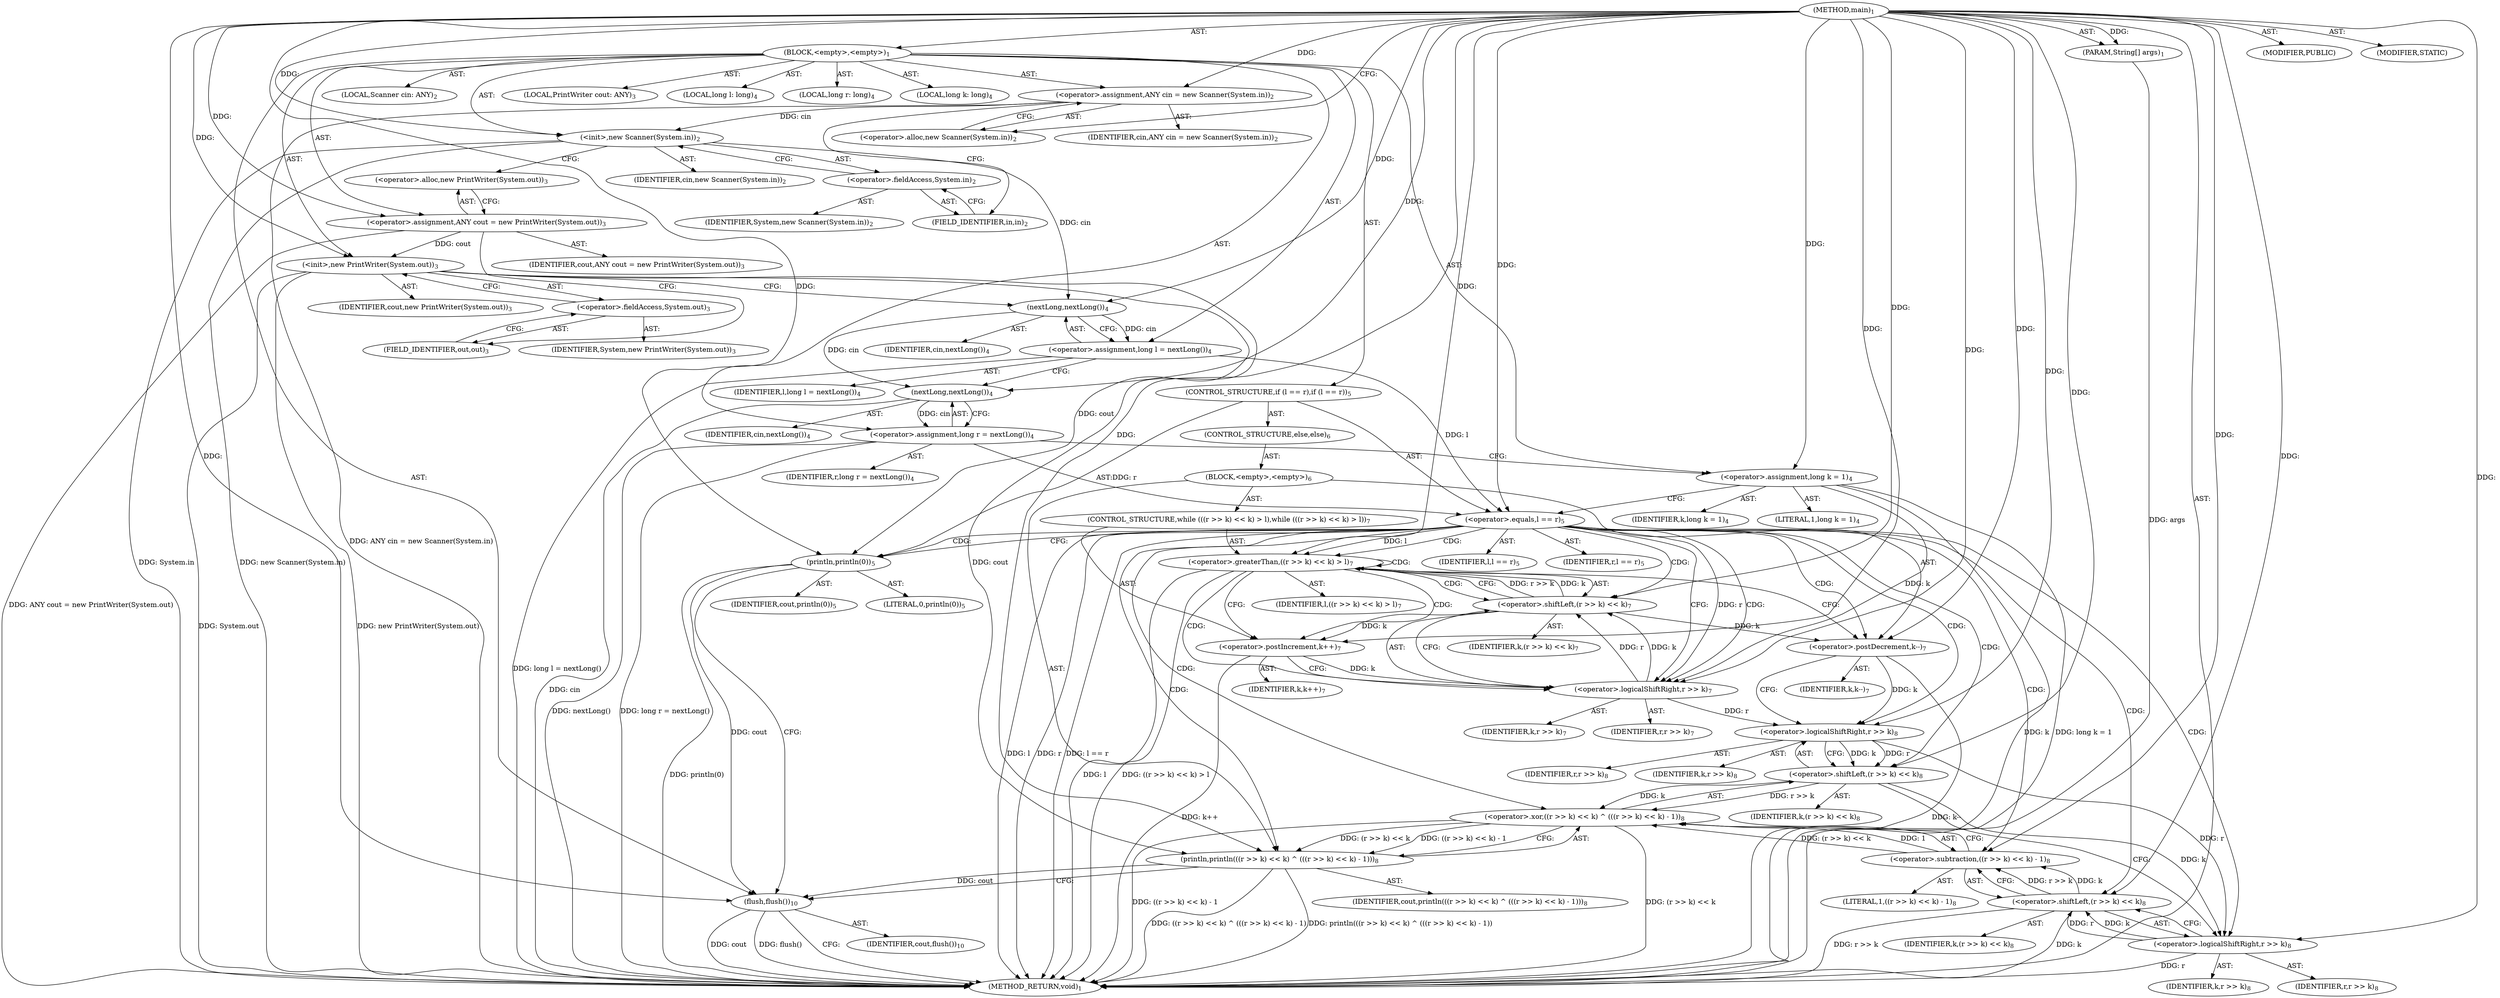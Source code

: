 digraph "main" {  
"21" [label = <(METHOD,main)<SUB>1</SUB>> ]
"22" [label = <(PARAM,String[] args)<SUB>1</SUB>> ]
"23" [label = <(BLOCK,&lt;empty&gt;,&lt;empty&gt;)<SUB>1</SUB>> ]
"4" [label = <(LOCAL,Scanner cin: ANY)<SUB>2</SUB>> ]
"24" [label = <(&lt;operator&gt;.assignment,ANY cin = new Scanner(System.in))<SUB>2</SUB>> ]
"25" [label = <(IDENTIFIER,cin,ANY cin = new Scanner(System.in))<SUB>2</SUB>> ]
"26" [label = <(&lt;operator&gt;.alloc,new Scanner(System.in))<SUB>2</SUB>> ]
"27" [label = <(&lt;init&gt;,new Scanner(System.in))<SUB>2</SUB>> ]
"3" [label = <(IDENTIFIER,cin,new Scanner(System.in))<SUB>2</SUB>> ]
"28" [label = <(&lt;operator&gt;.fieldAccess,System.in)<SUB>2</SUB>> ]
"29" [label = <(IDENTIFIER,System,new Scanner(System.in))<SUB>2</SUB>> ]
"30" [label = <(FIELD_IDENTIFIER,in,in)<SUB>2</SUB>> ]
"6" [label = <(LOCAL,PrintWriter cout: ANY)<SUB>3</SUB>> ]
"31" [label = <(&lt;operator&gt;.assignment,ANY cout = new PrintWriter(System.out))<SUB>3</SUB>> ]
"32" [label = <(IDENTIFIER,cout,ANY cout = new PrintWriter(System.out))<SUB>3</SUB>> ]
"33" [label = <(&lt;operator&gt;.alloc,new PrintWriter(System.out))<SUB>3</SUB>> ]
"34" [label = <(&lt;init&gt;,new PrintWriter(System.out))<SUB>3</SUB>> ]
"5" [label = <(IDENTIFIER,cout,new PrintWriter(System.out))<SUB>3</SUB>> ]
"35" [label = <(&lt;operator&gt;.fieldAccess,System.out)<SUB>3</SUB>> ]
"36" [label = <(IDENTIFIER,System,new PrintWriter(System.out))<SUB>3</SUB>> ]
"37" [label = <(FIELD_IDENTIFIER,out,out)<SUB>3</SUB>> ]
"38" [label = <(LOCAL,long l: long)<SUB>4</SUB>> ]
"39" [label = <(LOCAL,long r: long)<SUB>4</SUB>> ]
"40" [label = <(LOCAL,long k: long)<SUB>4</SUB>> ]
"41" [label = <(&lt;operator&gt;.assignment,long l = nextLong())<SUB>4</SUB>> ]
"42" [label = <(IDENTIFIER,l,long l = nextLong())<SUB>4</SUB>> ]
"43" [label = <(nextLong,nextLong())<SUB>4</SUB>> ]
"44" [label = <(IDENTIFIER,cin,nextLong())<SUB>4</SUB>> ]
"45" [label = <(&lt;operator&gt;.assignment,long r = nextLong())<SUB>4</SUB>> ]
"46" [label = <(IDENTIFIER,r,long r = nextLong())<SUB>4</SUB>> ]
"47" [label = <(nextLong,nextLong())<SUB>4</SUB>> ]
"48" [label = <(IDENTIFIER,cin,nextLong())<SUB>4</SUB>> ]
"49" [label = <(&lt;operator&gt;.assignment,long k = 1)<SUB>4</SUB>> ]
"50" [label = <(IDENTIFIER,k,long k = 1)<SUB>4</SUB>> ]
"51" [label = <(LITERAL,1,long k = 1)<SUB>4</SUB>> ]
"52" [label = <(CONTROL_STRUCTURE,if (l == r),if (l == r))<SUB>5</SUB>> ]
"53" [label = <(&lt;operator&gt;.equals,l == r)<SUB>5</SUB>> ]
"54" [label = <(IDENTIFIER,l,l == r)<SUB>5</SUB>> ]
"55" [label = <(IDENTIFIER,r,l == r)<SUB>5</SUB>> ]
"56" [label = <(println,println(0))<SUB>5</SUB>> ]
"57" [label = <(IDENTIFIER,cout,println(0))<SUB>5</SUB>> ]
"58" [label = <(LITERAL,0,println(0))<SUB>5</SUB>> ]
"59" [label = <(CONTROL_STRUCTURE,else,else)<SUB>6</SUB>> ]
"60" [label = <(BLOCK,&lt;empty&gt;,&lt;empty&gt;)<SUB>6</SUB>> ]
"61" [label = <(CONTROL_STRUCTURE,while (((r &gt;&gt; k) &lt;&lt; k) &gt; l),while (((r &gt;&gt; k) &lt;&lt; k) &gt; l))<SUB>7</SUB>> ]
"62" [label = <(&lt;operator&gt;.greaterThan,((r &gt;&gt; k) &lt;&lt; k) &gt; l)<SUB>7</SUB>> ]
"63" [label = <(&lt;operator&gt;.shiftLeft,(r &gt;&gt; k) &lt;&lt; k)<SUB>7</SUB>> ]
"64" [label = <(&lt;operator&gt;.logicalShiftRight,r &gt;&gt; k)<SUB>7</SUB>> ]
"65" [label = <(IDENTIFIER,r,r &gt;&gt; k)<SUB>7</SUB>> ]
"66" [label = <(IDENTIFIER,k,r &gt;&gt; k)<SUB>7</SUB>> ]
"67" [label = <(IDENTIFIER,k,(r &gt;&gt; k) &lt;&lt; k)<SUB>7</SUB>> ]
"68" [label = <(IDENTIFIER,l,((r &gt;&gt; k) &lt;&lt; k) &gt; l)<SUB>7</SUB>> ]
"69" [label = <(&lt;operator&gt;.postIncrement,k++)<SUB>7</SUB>> ]
"70" [label = <(IDENTIFIER,k,k++)<SUB>7</SUB>> ]
"71" [label = <(&lt;operator&gt;.postDecrement,k--)<SUB>7</SUB>> ]
"72" [label = <(IDENTIFIER,k,k--)<SUB>7</SUB>> ]
"73" [label = <(println,println(((r &gt;&gt; k) &lt;&lt; k) ^ (((r &gt;&gt; k) &lt;&lt; k) - 1)))<SUB>8</SUB>> ]
"74" [label = <(IDENTIFIER,cout,println(((r &gt;&gt; k) &lt;&lt; k) ^ (((r &gt;&gt; k) &lt;&lt; k) - 1)))<SUB>8</SUB>> ]
"75" [label = <(&lt;operator&gt;.xor,((r &gt;&gt; k) &lt;&lt; k) ^ (((r &gt;&gt; k) &lt;&lt; k) - 1))<SUB>8</SUB>> ]
"76" [label = <(&lt;operator&gt;.shiftLeft,(r &gt;&gt; k) &lt;&lt; k)<SUB>8</SUB>> ]
"77" [label = <(&lt;operator&gt;.logicalShiftRight,r &gt;&gt; k)<SUB>8</SUB>> ]
"78" [label = <(IDENTIFIER,r,r &gt;&gt; k)<SUB>8</SUB>> ]
"79" [label = <(IDENTIFIER,k,r &gt;&gt; k)<SUB>8</SUB>> ]
"80" [label = <(IDENTIFIER,k,(r &gt;&gt; k) &lt;&lt; k)<SUB>8</SUB>> ]
"81" [label = <(&lt;operator&gt;.subtraction,((r &gt;&gt; k) &lt;&lt; k) - 1)<SUB>8</SUB>> ]
"82" [label = <(&lt;operator&gt;.shiftLeft,(r &gt;&gt; k) &lt;&lt; k)<SUB>8</SUB>> ]
"83" [label = <(&lt;operator&gt;.logicalShiftRight,r &gt;&gt; k)<SUB>8</SUB>> ]
"84" [label = <(IDENTIFIER,r,r &gt;&gt; k)<SUB>8</SUB>> ]
"85" [label = <(IDENTIFIER,k,r &gt;&gt; k)<SUB>8</SUB>> ]
"86" [label = <(IDENTIFIER,k,(r &gt;&gt; k) &lt;&lt; k)<SUB>8</SUB>> ]
"87" [label = <(LITERAL,1,((r &gt;&gt; k) &lt;&lt; k) - 1)<SUB>8</SUB>> ]
"88" [label = <(flush,flush())<SUB>10</SUB>> ]
"89" [label = <(IDENTIFIER,cout,flush())<SUB>10</SUB>> ]
"90" [label = <(MODIFIER,PUBLIC)> ]
"91" [label = <(MODIFIER,STATIC)> ]
"92" [label = <(METHOD_RETURN,void)<SUB>1</SUB>> ]
  "21" -> "22"  [ label = "AST: "] 
  "21" -> "23"  [ label = "AST: "] 
  "21" -> "90"  [ label = "AST: "] 
  "21" -> "91"  [ label = "AST: "] 
  "21" -> "92"  [ label = "AST: "] 
  "23" -> "4"  [ label = "AST: "] 
  "23" -> "24"  [ label = "AST: "] 
  "23" -> "27"  [ label = "AST: "] 
  "23" -> "6"  [ label = "AST: "] 
  "23" -> "31"  [ label = "AST: "] 
  "23" -> "34"  [ label = "AST: "] 
  "23" -> "38"  [ label = "AST: "] 
  "23" -> "39"  [ label = "AST: "] 
  "23" -> "40"  [ label = "AST: "] 
  "23" -> "41"  [ label = "AST: "] 
  "23" -> "45"  [ label = "AST: "] 
  "23" -> "49"  [ label = "AST: "] 
  "23" -> "52"  [ label = "AST: "] 
  "23" -> "88"  [ label = "AST: "] 
  "24" -> "25"  [ label = "AST: "] 
  "24" -> "26"  [ label = "AST: "] 
  "27" -> "3"  [ label = "AST: "] 
  "27" -> "28"  [ label = "AST: "] 
  "28" -> "29"  [ label = "AST: "] 
  "28" -> "30"  [ label = "AST: "] 
  "31" -> "32"  [ label = "AST: "] 
  "31" -> "33"  [ label = "AST: "] 
  "34" -> "5"  [ label = "AST: "] 
  "34" -> "35"  [ label = "AST: "] 
  "35" -> "36"  [ label = "AST: "] 
  "35" -> "37"  [ label = "AST: "] 
  "41" -> "42"  [ label = "AST: "] 
  "41" -> "43"  [ label = "AST: "] 
  "43" -> "44"  [ label = "AST: "] 
  "45" -> "46"  [ label = "AST: "] 
  "45" -> "47"  [ label = "AST: "] 
  "47" -> "48"  [ label = "AST: "] 
  "49" -> "50"  [ label = "AST: "] 
  "49" -> "51"  [ label = "AST: "] 
  "52" -> "53"  [ label = "AST: "] 
  "52" -> "56"  [ label = "AST: "] 
  "52" -> "59"  [ label = "AST: "] 
  "53" -> "54"  [ label = "AST: "] 
  "53" -> "55"  [ label = "AST: "] 
  "56" -> "57"  [ label = "AST: "] 
  "56" -> "58"  [ label = "AST: "] 
  "59" -> "60"  [ label = "AST: "] 
  "60" -> "61"  [ label = "AST: "] 
  "60" -> "71"  [ label = "AST: "] 
  "60" -> "73"  [ label = "AST: "] 
  "61" -> "62"  [ label = "AST: "] 
  "61" -> "69"  [ label = "AST: "] 
  "62" -> "63"  [ label = "AST: "] 
  "62" -> "68"  [ label = "AST: "] 
  "63" -> "64"  [ label = "AST: "] 
  "63" -> "67"  [ label = "AST: "] 
  "64" -> "65"  [ label = "AST: "] 
  "64" -> "66"  [ label = "AST: "] 
  "69" -> "70"  [ label = "AST: "] 
  "71" -> "72"  [ label = "AST: "] 
  "73" -> "74"  [ label = "AST: "] 
  "73" -> "75"  [ label = "AST: "] 
  "75" -> "76"  [ label = "AST: "] 
  "75" -> "81"  [ label = "AST: "] 
  "76" -> "77"  [ label = "AST: "] 
  "76" -> "80"  [ label = "AST: "] 
  "77" -> "78"  [ label = "AST: "] 
  "77" -> "79"  [ label = "AST: "] 
  "81" -> "82"  [ label = "AST: "] 
  "81" -> "87"  [ label = "AST: "] 
  "82" -> "83"  [ label = "AST: "] 
  "82" -> "86"  [ label = "AST: "] 
  "83" -> "84"  [ label = "AST: "] 
  "83" -> "85"  [ label = "AST: "] 
  "88" -> "89"  [ label = "AST: "] 
  "24" -> "30"  [ label = "CFG: "] 
  "27" -> "33"  [ label = "CFG: "] 
  "31" -> "37"  [ label = "CFG: "] 
  "34" -> "43"  [ label = "CFG: "] 
  "41" -> "47"  [ label = "CFG: "] 
  "45" -> "49"  [ label = "CFG: "] 
  "49" -> "53"  [ label = "CFG: "] 
  "88" -> "92"  [ label = "CFG: "] 
  "26" -> "24"  [ label = "CFG: "] 
  "28" -> "27"  [ label = "CFG: "] 
  "33" -> "31"  [ label = "CFG: "] 
  "35" -> "34"  [ label = "CFG: "] 
  "43" -> "41"  [ label = "CFG: "] 
  "47" -> "45"  [ label = "CFG: "] 
  "53" -> "56"  [ label = "CFG: "] 
  "53" -> "64"  [ label = "CFG: "] 
  "56" -> "88"  [ label = "CFG: "] 
  "30" -> "28"  [ label = "CFG: "] 
  "37" -> "35"  [ label = "CFG: "] 
  "71" -> "77"  [ label = "CFG: "] 
  "73" -> "88"  [ label = "CFG: "] 
  "62" -> "69"  [ label = "CFG: "] 
  "62" -> "71"  [ label = "CFG: "] 
  "69" -> "64"  [ label = "CFG: "] 
  "75" -> "73"  [ label = "CFG: "] 
  "63" -> "62"  [ label = "CFG: "] 
  "76" -> "83"  [ label = "CFG: "] 
  "81" -> "75"  [ label = "CFG: "] 
  "64" -> "63"  [ label = "CFG: "] 
  "77" -> "76"  [ label = "CFG: "] 
  "82" -> "81"  [ label = "CFG: "] 
  "83" -> "82"  [ label = "CFG: "] 
  "21" -> "26"  [ label = "CFG: "] 
  "22" -> "92"  [ label = "DDG: args"] 
  "24" -> "92"  [ label = "DDG: ANY cin = new Scanner(System.in)"] 
  "27" -> "92"  [ label = "DDG: System.in"] 
  "27" -> "92"  [ label = "DDG: new Scanner(System.in)"] 
  "31" -> "92"  [ label = "DDG: ANY cout = new PrintWriter(System.out)"] 
  "34" -> "92"  [ label = "DDG: System.out"] 
  "34" -> "92"  [ label = "DDG: new PrintWriter(System.out)"] 
  "41" -> "92"  [ label = "DDG: long l = nextLong()"] 
  "47" -> "92"  [ label = "DDG: cin"] 
  "45" -> "92"  [ label = "DDG: nextLong()"] 
  "45" -> "92"  [ label = "DDG: long r = nextLong()"] 
  "49" -> "92"  [ label = "DDG: k"] 
  "49" -> "92"  [ label = "DDG: long k = 1"] 
  "53" -> "92"  [ label = "DDG: l"] 
  "53" -> "92"  [ label = "DDG: r"] 
  "53" -> "92"  [ label = "DDG: l == r"] 
  "62" -> "92"  [ label = "DDG: l"] 
  "62" -> "92"  [ label = "DDG: ((r &gt;&gt; k) &lt;&lt; k) &gt; l"] 
  "71" -> "92"  [ label = "DDG: k--"] 
  "75" -> "92"  [ label = "DDG: (r &gt;&gt; k) &lt;&lt; k"] 
  "83" -> "92"  [ label = "DDG: r"] 
  "82" -> "92"  [ label = "DDG: r &gt;&gt; k"] 
  "82" -> "92"  [ label = "DDG: k"] 
  "75" -> "92"  [ label = "DDG: ((r &gt;&gt; k) &lt;&lt; k) - 1"] 
  "73" -> "92"  [ label = "DDG: ((r &gt;&gt; k) &lt;&lt; k) ^ (((r &gt;&gt; k) &lt;&lt; k) - 1)"] 
  "73" -> "92"  [ label = "DDG: println(((r &gt;&gt; k) &lt;&lt; k) ^ (((r &gt;&gt; k) &lt;&lt; k) - 1))"] 
  "69" -> "92"  [ label = "DDG: k++"] 
  "56" -> "92"  [ label = "DDG: println(0)"] 
  "88" -> "92"  [ label = "DDG: cout"] 
  "88" -> "92"  [ label = "DDG: flush()"] 
  "21" -> "22"  [ label = "DDG: "] 
  "21" -> "24"  [ label = "DDG: "] 
  "21" -> "31"  [ label = "DDG: "] 
  "43" -> "41"  [ label = "DDG: cin"] 
  "47" -> "45"  [ label = "DDG: cin"] 
  "21" -> "49"  [ label = "DDG: "] 
  "24" -> "27"  [ label = "DDG: cin"] 
  "21" -> "27"  [ label = "DDG: "] 
  "31" -> "34"  [ label = "DDG: cout"] 
  "21" -> "34"  [ label = "DDG: "] 
  "73" -> "88"  [ label = "DDG: cout"] 
  "56" -> "88"  [ label = "DDG: cout"] 
  "21" -> "88"  [ label = "DDG: "] 
  "27" -> "43"  [ label = "DDG: cin"] 
  "21" -> "43"  [ label = "DDG: "] 
  "43" -> "47"  [ label = "DDG: cin"] 
  "21" -> "47"  [ label = "DDG: "] 
  "41" -> "53"  [ label = "DDG: l"] 
  "21" -> "53"  [ label = "DDG: "] 
  "45" -> "53"  [ label = "DDG: r"] 
  "34" -> "56"  [ label = "DDG: cout"] 
  "21" -> "56"  [ label = "DDG: "] 
  "63" -> "71"  [ label = "DDG: k"] 
  "21" -> "71"  [ label = "DDG: "] 
  "34" -> "73"  [ label = "DDG: cout"] 
  "21" -> "73"  [ label = "DDG: "] 
  "75" -> "73"  [ label = "DDG: (r &gt;&gt; k) &lt;&lt; k"] 
  "75" -> "73"  [ label = "DDG: ((r &gt;&gt; k) &lt;&lt; k) - 1"] 
  "63" -> "62"  [ label = "DDG: r &gt;&gt; k"] 
  "63" -> "62"  [ label = "DDG: k"] 
  "53" -> "62"  [ label = "DDG: l"] 
  "21" -> "62"  [ label = "DDG: "] 
  "63" -> "69"  [ label = "DDG: k"] 
  "21" -> "69"  [ label = "DDG: "] 
  "76" -> "75"  [ label = "DDG: r &gt;&gt; k"] 
  "76" -> "75"  [ label = "DDG: k"] 
  "81" -> "75"  [ label = "DDG: (r &gt;&gt; k) &lt;&lt; k"] 
  "81" -> "75"  [ label = "DDG: 1"] 
  "64" -> "63"  [ label = "DDG: r"] 
  "64" -> "63"  [ label = "DDG: k"] 
  "21" -> "63"  [ label = "DDG: "] 
  "77" -> "76"  [ label = "DDG: r"] 
  "77" -> "76"  [ label = "DDG: k"] 
  "21" -> "76"  [ label = "DDG: "] 
  "82" -> "81"  [ label = "DDG: r &gt;&gt; k"] 
  "82" -> "81"  [ label = "DDG: k"] 
  "21" -> "81"  [ label = "DDG: "] 
  "53" -> "64"  [ label = "DDG: r"] 
  "21" -> "64"  [ label = "DDG: "] 
  "49" -> "64"  [ label = "DDG: k"] 
  "69" -> "64"  [ label = "DDG: k"] 
  "64" -> "77"  [ label = "DDG: r"] 
  "21" -> "77"  [ label = "DDG: "] 
  "71" -> "77"  [ label = "DDG: k"] 
  "83" -> "82"  [ label = "DDG: r"] 
  "83" -> "82"  [ label = "DDG: k"] 
  "21" -> "82"  [ label = "DDG: "] 
  "77" -> "83"  [ label = "DDG: r"] 
  "21" -> "83"  [ label = "DDG: "] 
  "76" -> "83"  [ label = "DDG: k"] 
  "53" -> "73"  [ label = "CDG: "] 
  "53" -> "77"  [ label = "CDG: "] 
  "53" -> "64"  [ label = "CDG: "] 
  "53" -> "83"  [ label = "CDG: "] 
  "53" -> "71"  [ label = "CDG: "] 
  "53" -> "75"  [ label = "CDG: "] 
  "53" -> "81"  [ label = "CDG: "] 
  "53" -> "56"  [ label = "CDG: "] 
  "53" -> "63"  [ label = "CDG: "] 
  "53" -> "76"  [ label = "CDG: "] 
  "53" -> "82"  [ label = "CDG: "] 
  "53" -> "62"  [ label = "CDG: "] 
  "62" -> "64"  [ label = "CDG: "] 
  "62" -> "69"  [ label = "CDG: "] 
  "62" -> "63"  [ label = "CDG: "] 
  "62" -> "62"  [ label = "CDG: "] 
}

